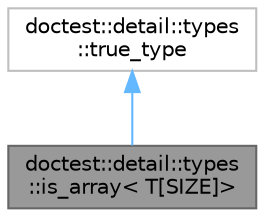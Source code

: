 digraph "doctest::detail::types::is_array&lt; T[SIZE]&gt;"
{
 // LATEX_PDF_SIZE
  bgcolor="transparent";
  edge [fontname=Helvetica,fontsize=10,labelfontname=Helvetica,labelfontsize=10];
  node [fontname=Helvetica,fontsize=10,shape=box,height=0.2,width=0.4];
  Node1 [id="Node000001",label="doctest::detail::types\l::is_array\< T[SIZE]\>",height=0.2,width=0.4,color="gray40", fillcolor="grey60", style="filled", fontcolor="black",tooltip=" "];
  Node2 -> Node1 [id="edge1_Node000001_Node000002",dir="back",color="steelblue1",style="solid",tooltip=" "];
  Node2 [id="Node000002",label="doctest::detail::types\l::true_type",height=0.2,width=0.4,color="grey75", fillcolor="white", style="filled",URL="$structdoctest_1_1detail_1_1types_1_1true__type.html",tooltip=" "];
}
